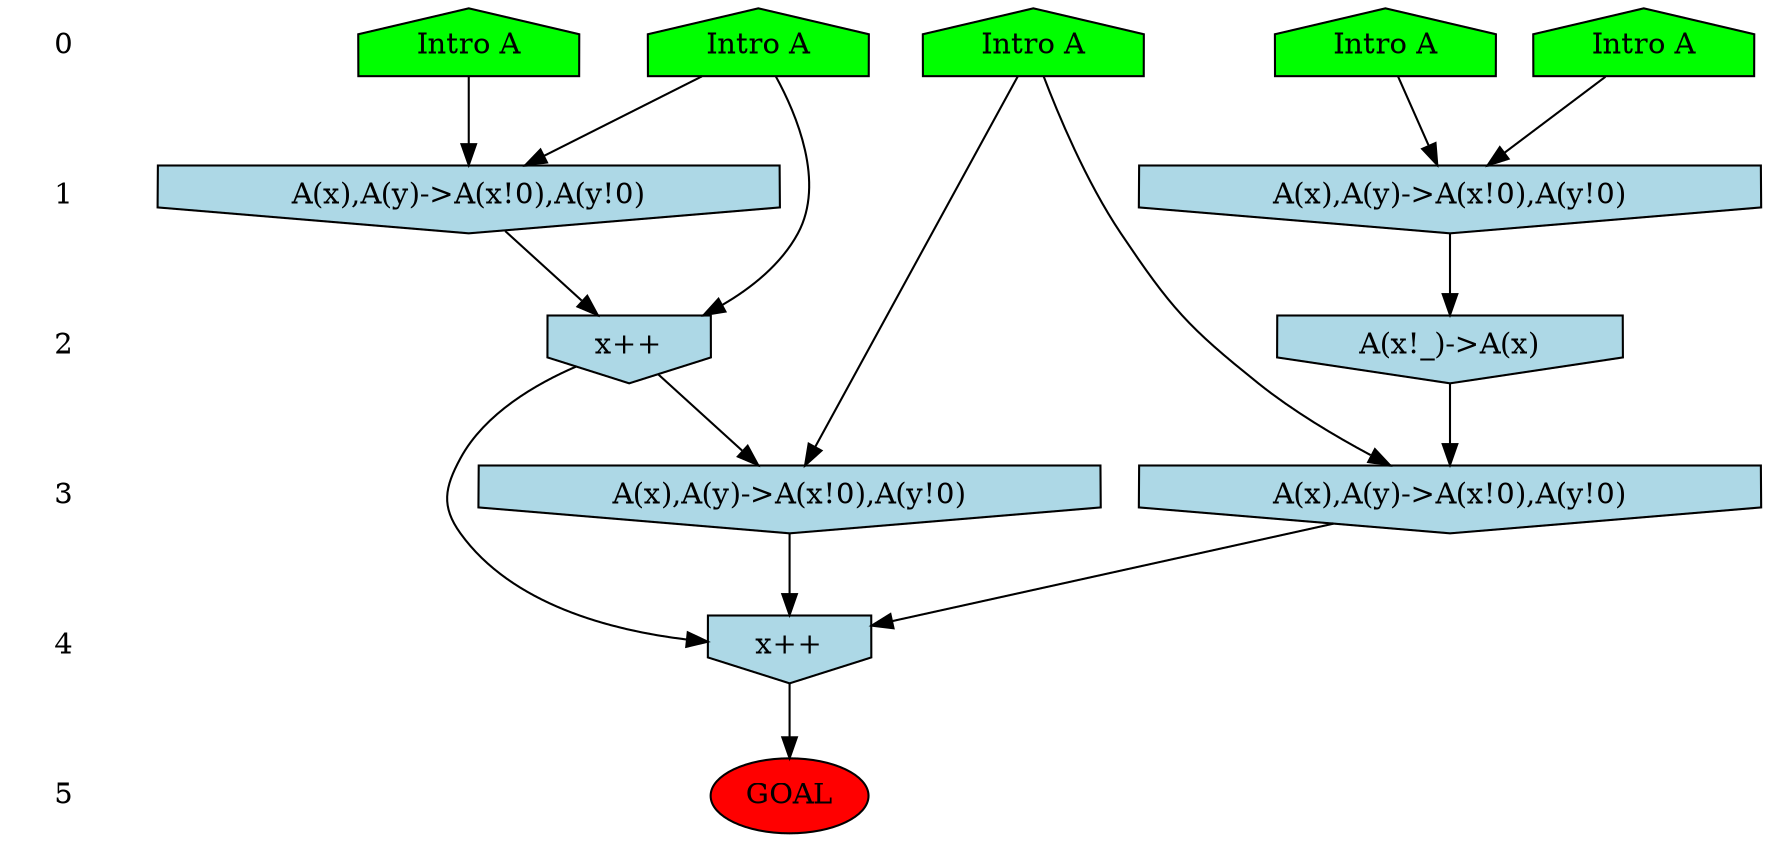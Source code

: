 /* Compression of 5 causal flows obtained in average at 1.694433E+00 t.u */
/* Compressed causal flows were: [357;423;439;493;520] */
digraph G{
 ranksep=.5 ; 
{ rank = same ; "0" [shape=plaintext] ; node_1 [label ="Intro A", shape=house, style=filled, fillcolor=green] ;
node_2 [label ="Intro A", shape=house, style=filled, fillcolor=green] ;
node_3 [label ="Intro A", shape=house, style=filled, fillcolor=green] ;
node_4 [label ="Intro A", shape=house, style=filled, fillcolor=green] ;
node_5 [label ="Intro A", shape=house, style=filled, fillcolor=green] ;
}
{ rank = same ; "1" [shape=plaintext] ; node_6 [label="A(x),A(y)->A(x!0),A(y!0)", shape=invhouse, style=filled, fillcolor = lightblue] ;
node_8 [label="A(x),A(y)->A(x!0),A(y!0)", shape=invhouse, style=filled, fillcolor = lightblue] ;
}
{ rank = same ; "2" [shape=plaintext] ; node_7 [label="A(x!_)->A(x)", shape=invhouse, style=filled, fillcolor = lightblue] ;
node_9 [label="x++", shape=invhouse, style=filled, fillcolor = lightblue] ;
}
{ rank = same ; "3" [shape=plaintext] ; node_10 [label="A(x),A(y)->A(x!0),A(y!0)", shape=invhouse, style=filled, fillcolor = lightblue] ;
node_11 [label="A(x),A(y)->A(x!0),A(y!0)", shape=invhouse, style=filled, fillcolor = lightblue] ;
}
{ rank = same ; "4" [shape=plaintext] ; node_12 [label="x++", shape=invhouse, style=filled, fillcolor = lightblue] ;
}
{ rank = same ; "5" [shape=plaintext] ; node_13 [label ="GOAL", style=filled, fillcolor=red] ;
}
"0" -> "1" [style="invis"]; 
"1" -> "2" [style="invis"]; 
"2" -> "3" [style="invis"]; 
"3" -> "4" [style="invis"]; 
"4" -> "5" [style="invis"]; 
node_4 -> node_6
node_5 -> node_6
node_6 -> node_7
node_2 -> node_8
node_3 -> node_8
node_2 -> node_9
node_8 -> node_9
node_1 -> node_10
node_7 -> node_10
node_1 -> node_11
node_9 -> node_11
node_9 -> node_12
node_10 -> node_12
node_11 -> node_12
node_12 -> node_13
}
/*
 Dot generation time: 0.000000
*/